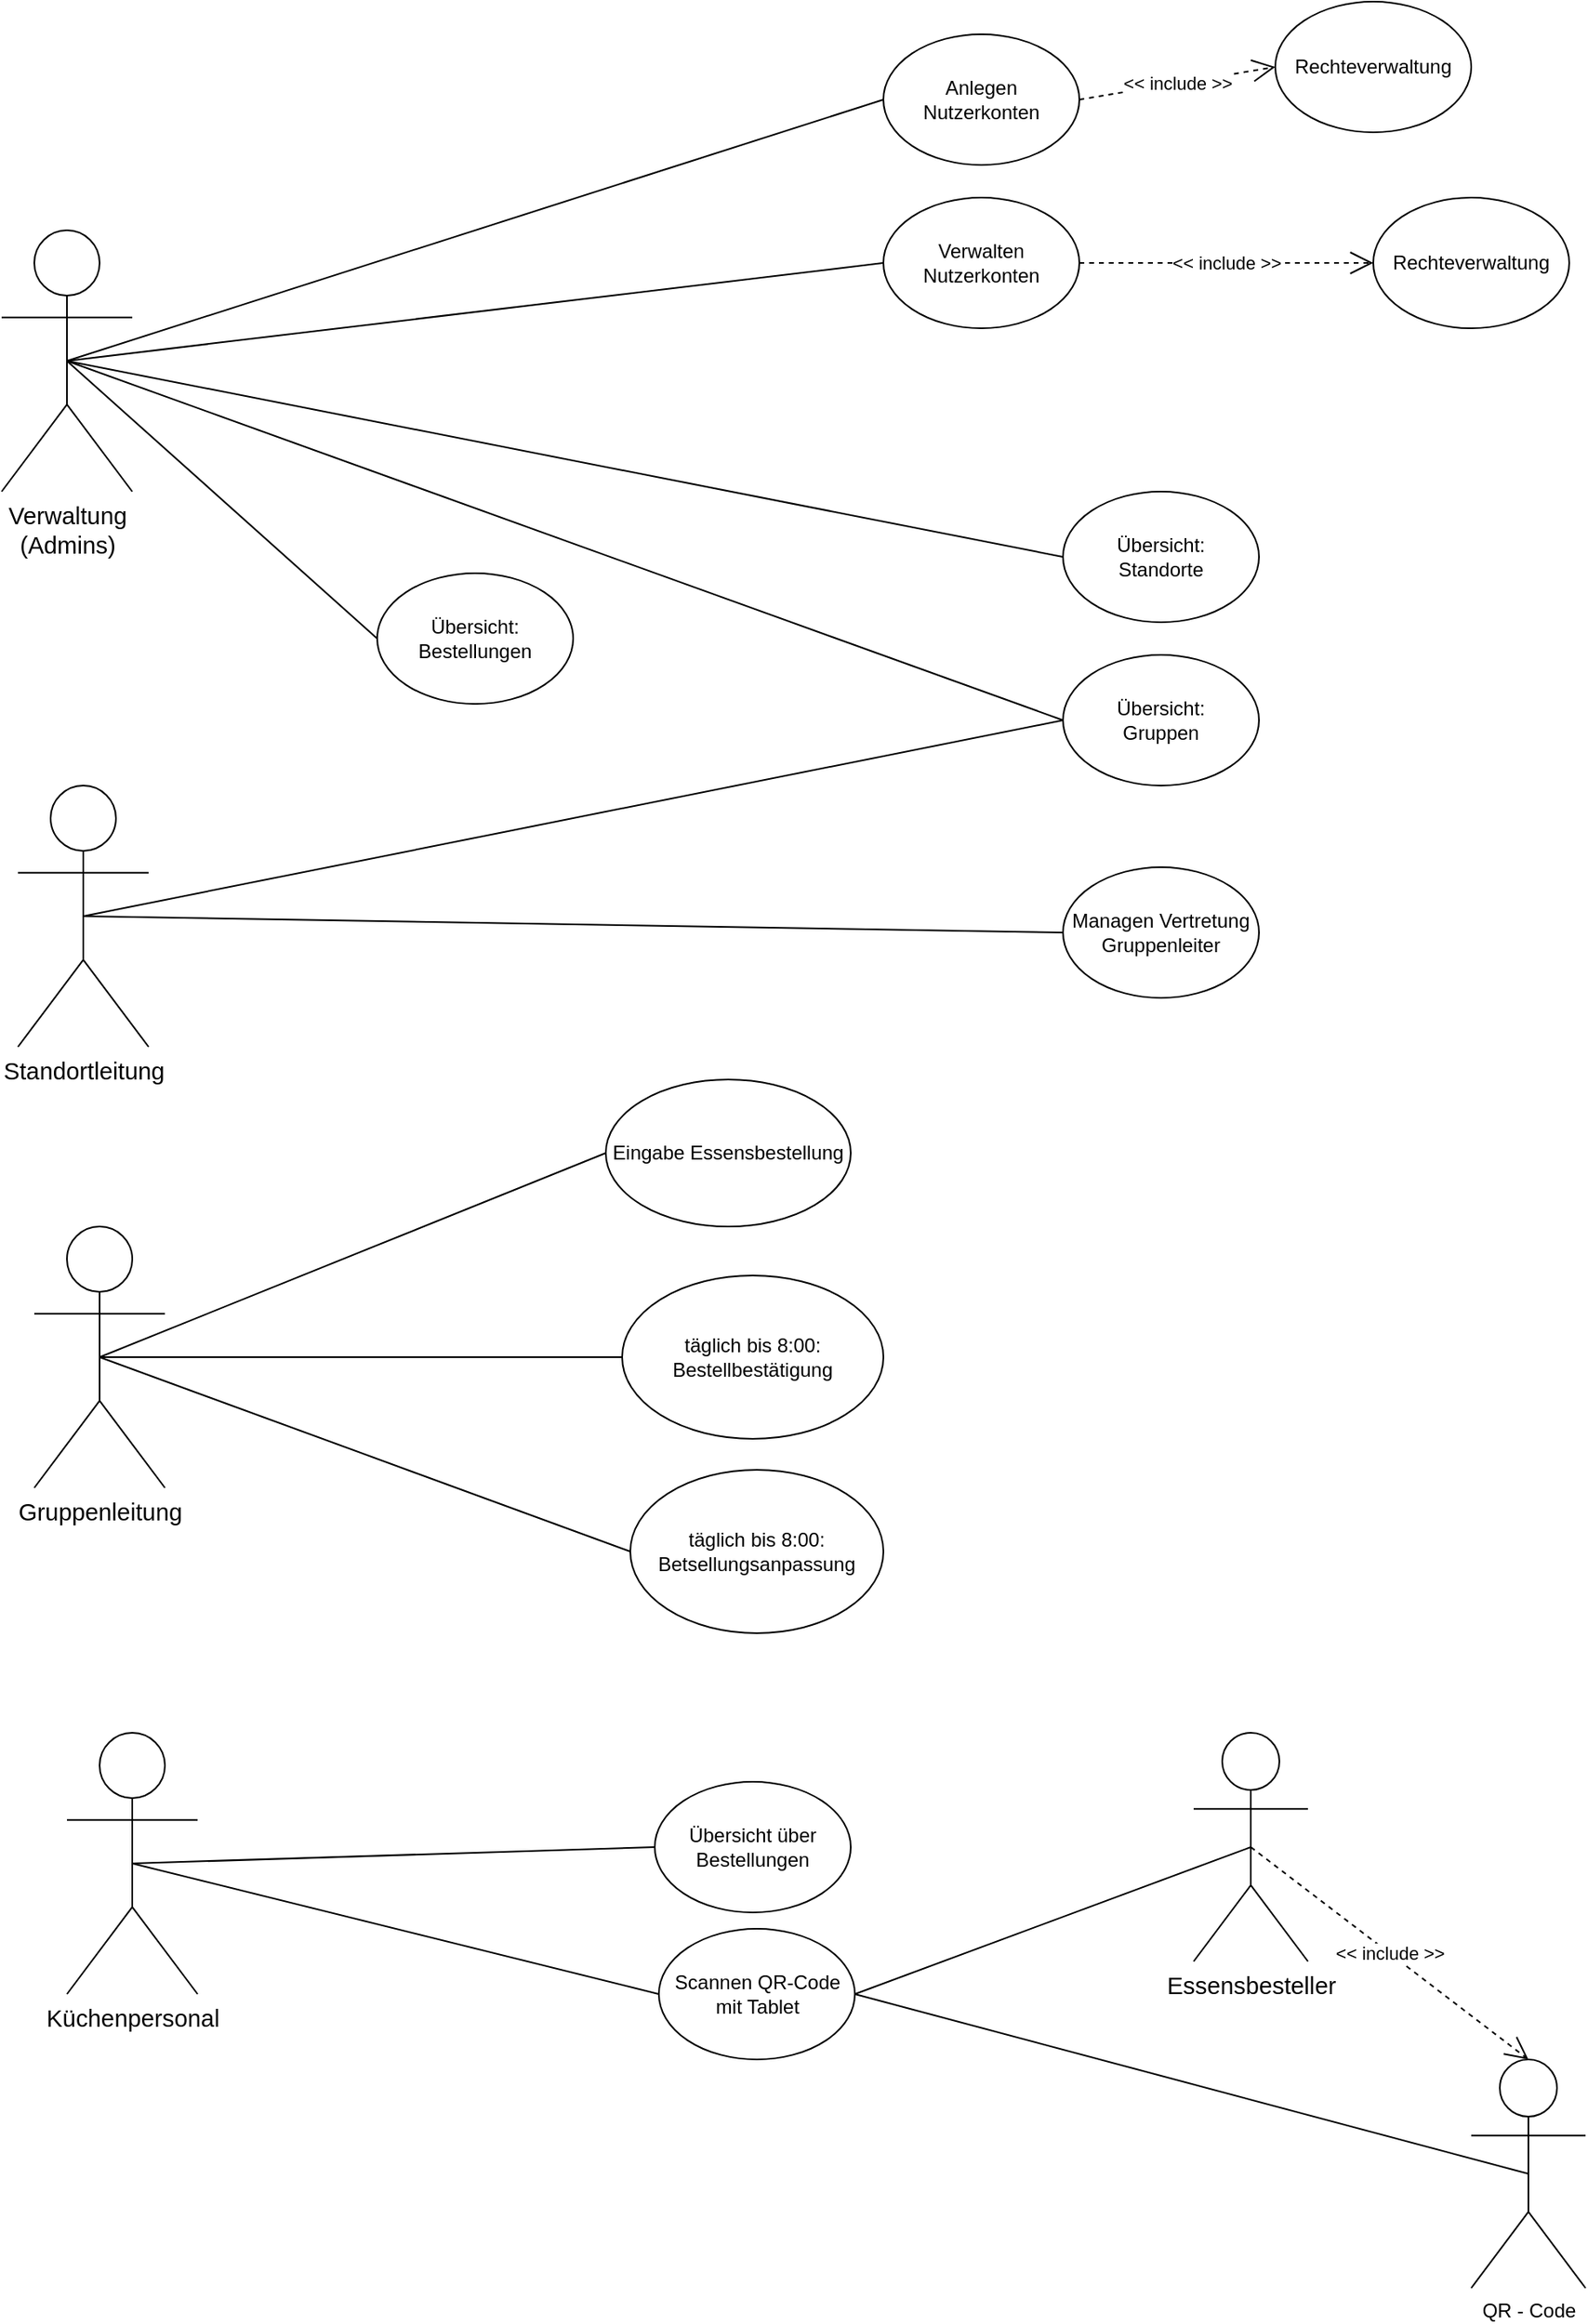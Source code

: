 <mxfile version="24.8.9">
  <diagram name="Seite-1" id="_EzoVK6YD9vsV-RopgzG">
    <mxGraphModel dx="1987" dy="1257" grid="1" gridSize="10" guides="1" tooltips="1" connect="1" arrows="1" fold="1" page="1" pageScale="1" pageWidth="827" pageHeight="1169" math="0" shadow="0">
      <root>
        <mxCell id="0" />
        <mxCell id="1" parent="0" />
        <mxCell id="XZ7uIE0cHZyx9k-Q1iMx-429" value="&lt;span id=&quot;docs-internal-guid-49c4cdb1-7fff-00f1-d683-0dc7a767fc57&quot;&gt;&lt;span style=&quot;font-size: 11pt; font-family: Arial, sans-serif; background-color: transparent; font-variant-numeric: normal; font-variant-east-asian: normal; font-variant-alternates: normal; font-variant-position: normal; font-variant-emoji: normal; vertical-align: baseline; white-space: pre-wrap;&quot;&gt;Verwaltung (Admins)&lt;/span&gt;&lt;/span&gt;" style="shape=umlActor;verticalLabelPosition=bottom;verticalAlign=top;html=1;outlineConnect=0;" vertex="1" parent="1">
          <mxGeometry x="-570" y="280" width="80" height="160" as="geometry" />
        </mxCell>
        <mxCell id="XZ7uIE0cHZyx9k-Q1iMx-430" value="&lt;span id=&quot;docs-internal-guid-49c4cdb1-7fff-00f1-d683-0dc7a767fc57&quot;&gt;&lt;span style=&quot;font-size: 11pt; font-family: Arial, sans-serif; background-color: transparent; font-variant-numeric: normal; font-variant-east-asian: normal; font-variant-alternates: normal; font-variant-position: normal; font-variant-emoji: normal; vertical-align: baseline; white-space: pre-wrap;&quot;&gt;Küchenpersonal&lt;/span&gt;&lt;/span&gt;" style="shape=umlActor;verticalLabelPosition=bottom;verticalAlign=top;html=1;outlineConnect=0;" vertex="1" parent="1">
          <mxGeometry x="-530" y="1200" width="80" height="160" as="geometry" />
        </mxCell>
        <mxCell id="XZ7uIE0cHZyx9k-Q1iMx-438" value="&lt;span id=&quot;docs-internal-guid-49c4cdb1-7fff-00f1-d683-0dc7a767fc57&quot;&gt;&lt;span style=&quot;font-size: 11pt; font-family: Arial, sans-serif; background-color: transparent; font-variant-numeric: normal; font-variant-east-asian: normal; font-variant-alternates: normal; font-variant-position: normal; font-variant-emoji: normal; vertical-align: baseline; white-space: pre-wrap;&quot;&gt;Gruppenleitung&lt;/span&gt;&lt;/span&gt;" style="shape=umlActor;verticalLabelPosition=bottom;verticalAlign=top;html=1;outlineConnect=0;" vertex="1" parent="1">
          <mxGeometry x="-550" y="890" width="80" height="160" as="geometry" />
        </mxCell>
        <mxCell id="XZ7uIE0cHZyx9k-Q1iMx-439" value="&lt;span id=&quot;docs-internal-guid-49c4cdb1-7fff-00f1-d683-0dc7a767fc57&quot;&gt;&lt;span style=&quot;font-size: 11pt; font-family: Arial, sans-serif; background-color: transparent; font-variant-numeric: normal; font-variant-east-asian: normal; font-variant-alternates: normal; font-variant-position: normal; font-variant-emoji: normal; vertical-align: baseline; white-space: pre-wrap;&quot;&gt;Standortleitung&lt;/span&gt;&lt;/span&gt;" style="shape=umlActor;verticalLabelPosition=bottom;verticalAlign=top;html=1;outlineConnect=0;" vertex="1" parent="1">
          <mxGeometry x="-560" y="620" width="80" height="160" as="geometry" />
        </mxCell>
        <mxCell id="XZ7uIE0cHZyx9k-Q1iMx-441" value="Anlegen Nutzerkonten" style="ellipse;whiteSpace=wrap;html=1;" vertex="1" parent="1">
          <mxGeometry x="-30" y="160" width="120" height="80" as="geometry" />
        </mxCell>
        <mxCell id="XZ7uIE0cHZyx9k-Q1iMx-443" value="Verwalten Nutzerkonten" style="ellipse;whiteSpace=wrap;html=1;" vertex="1" parent="1">
          <mxGeometry x="-30" y="260" width="120" height="80" as="geometry" />
        </mxCell>
        <mxCell id="XZ7uIE0cHZyx9k-Q1iMx-446" value="" style="endArrow=none;html=1;rounded=0;entryX=0;entryY=0.5;entryDx=0;entryDy=0;exitX=0.5;exitY=0.5;exitDx=0;exitDy=0;exitPerimeter=0;" edge="1" parent="1" source="XZ7uIE0cHZyx9k-Q1iMx-429" target="XZ7uIE0cHZyx9k-Q1iMx-443">
          <mxGeometry width="50" height="50" relative="1" as="geometry">
            <mxPoint x="-320" y="330" as="sourcePoint" />
            <mxPoint x="-140" y="330" as="targetPoint" />
            <Array as="points" />
          </mxGeometry>
        </mxCell>
        <mxCell id="XZ7uIE0cHZyx9k-Q1iMx-451" value="Rechteverwaltung" style="ellipse;whiteSpace=wrap;html=1;" vertex="1" parent="1">
          <mxGeometry x="270" y="260" width="120" height="80" as="geometry" />
        </mxCell>
        <mxCell id="XZ7uIE0cHZyx9k-Q1iMx-453" value="Rechteverwaltung" style="ellipse;whiteSpace=wrap;html=1;" vertex="1" parent="1">
          <mxGeometry x="210" y="140" width="120" height="80" as="geometry" />
        </mxCell>
        <mxCell id="XZ7uIE0cHZyx9k-Q1iMx-457" value="Übersicht:&lt;div&gt;&lt;span style=&quot;background-color: initial;&quot;&gt;Standorte&lt;/span&gt;&lt;/div&gt;" style="ellipse;whiteSpace=wrap;html=1;" vertex="1" parent="1">
          <mxGeometry x="80" y="440" width="120" height="80" as="geometry" />
        </mxCell>
        <mxCell id="XZ7uIE0cHZyx9k-Q1iMx-459" value="" style="endArrow=none;html=1;rounded=0;entryX=0;entryY=0.5;entryDx=0;entryDy=0;exitX=0.5;exitY=0.5;exitDx=0;exitDy=0;exitPerimeter=0;" edge="1" parent="1" source="XZ7uIE0cHZyx9k-Q1iMx-429" target="XZ7uIE0cHZyx9k-Q1iMx-457">
          <mxGeometry width="50" height="50" relative="1" as="geometry">
            <mxPoint x="-380" y="380" as="sourcePoint" />
            <mxPoint x="-185" y="470" as="targetPoint" />
            <Array as="points" />
          </mxGeometry>
        </mxCell>
        <mxCell id="XZ7uIE0cHZyx9k-Q1iMx-460" value="Übersicht:&lt;div&gt;Gruppen&lt;/div&gt;" style="ellipse;whiteSpace=wrap;html=1;" vertex="1" parent="1">
          <mxGeometry x="80" y="540" width="120" height="80" as="geometry" />
        </mxCell>
        <mxCell id="XZ7uIE0cHZyx9k-Q1iMx-461" value="Übersicht:&lt;div&gt;Bestellungen&lt;/div&gt;" style="ellipse;whiteSpace=wrap;html=1;" vertex="1" parent="1">
          <mxGeometry x="-340" y="490" width="120" height="80" as="geometry" />
        </mxCell>
        <mxCell id="XZ7uIE0cHZyx9k-Q1iMx-462" value="" style="endArrow=none;html=1;rounded=0;entryX=0;entryY=0.5;entryDx=0;entryDy=0;exitX=0.5;exitY=0.5;exitDx=0;exitDy=0;exitPerimeter=0;" edge="1" parent="1" source="XZ7uIE0cHZyx9k-Q1iMx-429" target="XZ7uIE0cHZyx9k-Q1iMx-460">
          <mxGeometry width="50" height="50" relative="1" as="geometry">
            <mxPoint x="-440" y="350" as="sourcePoint" />
            <mxPoint x="-245" y="540" as="targetPoint" />
            <Array as="points" />
          </mxGeometry>
        </mxCell>
        <mxCell id="XZ7uIE0cHZyx9k-Q1iMx-463" value="" style="endArrow=none;html=1;rounded=0;entryX=0;entryY=0.5;entryDx=0;entryDy=0;exitX=0.5;exitY=0.5;exitDx=0;exitDy=0;exitPerimeter=0;" edge="1" parent="1" source="XZ7uIE0cHZyx9k-Q1iMx-429" target="XZ7uIE0cHZyx9k-Q1iMx-461">
          <mxGeometry width="50" height="50" relative="1" as="geometry">
            <mxPoint x="-390" y="340" as="sourcePoint" />
            <mxPoint x="-195" y="630" as="targetPoint" />
            <Array as="points" />
          </mxGeometry>
        </mxCell>
        <mxCell id="XZ7uIE0cHZyx9k-Q1iMx-464" value="" style="endArrow=none;html=1;rounded=0;entryX=0;entryY=0.5;entryDx=0;entryDy=0;exitX=0.5;exitY=0.5;exitDx=0;exitDy=0;exitPerimeter=0;" edge="1" parent="1" source="XZ7uIE0cHZyx9k-Q1iMx-429" target="XZ7uIE0cHZyx9k-Q1iMx-441">
          <mxGeometry width="50" height="50" relative="1" as="geometry">
            <mxPoint x="-480" y="260" as="sourcePoint" />
            <mxPoint x="-195" y="300" as="targetPoint" />
            <Array as="points" />
          </mxGeometry>
        </mxCell>
        <mxCell id="XZ7uIE0cHZyx9k-Q1iMx-465" value="" style="endArrow=none;html=1;rounded=0;entryX=0;entryY=0.5;entryDx=0;entryDy=0;exitX=0.5;exitY=0.5;exitDx=0;exitDy=0;exitPerimeter=0;" edge="1" parent="1" source="XZ7uIE0cHZyx9k-Q1iMx-439" target="XZ7uIE0cHZyx9k-Q1iMx-460">
          <mxGeometry width="50" height="50" relative="1" as="geometry">
            <mxPoint x="-400" y="540" as="sourcePoint" />
            <mxPoint x="-225" y="720" as="targetPoint" />
            <Array as="points" />
          </mxGeometry>
        </mxCell>
        <mxCell id="XZ7uIE0cHZyx9k-Q1iMx-466" value="Managen Vertretung Gruppenleiter" style="ellipse;whiteSpace=wrap;html=1;" vertex="1" parent="1">
          <mxGeometry x="80" y="670" width="120" height="80" as="geometry" />
        </mxCell>
        <mxCell id="XZ7uIE0cHZyx9k-Q1iMx-467" value="" style="endArrow=none;html=1;rounded=0;entryX=0;entryY=0.5;entryDx=0;entryDy=0;exitX=0.5;exitY=0.5;exitDx=0;exitDy=0;exitPerimeter=0;" edge="1" parent="1" source="XZ7uIE0cHZyx9k-Q1iMx-439" target="XZ7uIE0cHZyx9k-Q1iMx-466">
          <mxGeometry width="50" height="50" relative="1" as="geometry">
            <mxPoint x="-445" y="590" as="sourcePoint" />
            <mxPoint x="90" y="590" as="targetPoint" />
            <Array as="points" />
          </mxGeometry>
        </mxCell>
        <mxCell id="XZ7uIE0cHZyx9k-Q1iMx-475" value="Eingabe Essensbestellung" style="ellipse;whiteSpace=wrap;html=1;" vertex="1" parent="1">
          <mxGeometry x="-200" y="800" width="150" height="90" as="geometry" />
        </mxCell>
        <mxCell id="XZ7uIE0cHZyx9k-Q1iMx-476" value="" style="endArrow=none;html=1;rounded=0;entryX=0;entryY=0.5;entryDx=0;entryDy=0;exitX=0.5;exitY=0.5;exitDx=0;exitDy=0;exitPerimeter=0;" edge="1" target="XZ7uIE0cHZyx9k-Q1iMx-475" parent="1" source="XZ7uIE0cHZyx9k-Q1iMx-438">
          <mxGeometry width="50" height="50" relative="1" as="geometry">
            <mxPoint x="-390" y="800" as="sourcePoint" />
            <mxPoint x="155" y="810" as="targetPoint" />
            <Array as="points" />
          </mxGeometry>
        </mxCell>
        <mxCell id="XZ7uIE0cHZyx9k-Q1iMx-477" value="täglich bis 8:00: Bestellbestätigung" style="ellipse;whiteSpace=wrap;html=1;" vertex="1" parent="1">
          <mxGeometry x="-190" y="920" width="160" height="100" as="geometry" />
        </mxCell>
        <mxCell id="XZ7uIE0cHZyx9k-Q1iMx-478" value="" style="endArrow=none;html=1;rounded=0;entryX=0;entryY=0.5;entryDx=0;entryDy=0;exitX=0.5;exitY=0.5;exitDx=0;exitDy=0;exitPerimeter=0;" edge="1" target="XZ7uIE0cHZyx9k-Q1iMx-477" parent="1" source="XZ7uIE0cHZyx9k-Q1iMx-438">
          <mxGeometry width="50" height="50" relative="1" as="geometry">
            <mxPoint x="-382" y="1000" as="sourcePoint" />
            <mxPoint x="218" y="950" as="targetPoint" />
            <Array as="points" />
          </mxGeometry>
        </mxCell>
        <mxCell id="XZ7uIE0cHZyx9k-Q1iMx-479" value="täglich bis 8:00: Betsellungsanpassung" style="ellipse;whiteSpace=wrap;html=1;" vertex="1" parent="1">
          <mxGeometry x="-185" y="1039" width="155" height="100" as="geometry" />
        </mxCell>
        <mxCell id="XZ7uIE0cHZyx9k-Q1iMx-480" value="" style="endArrow=none;html=1;rounded=0;entryX=0;entryY=0.5;entryDx=0;entryDy=0;exitX=0.5;exitY=0.5;exitDx=0;exitDy=0;exitPerimeter=0;" edge="1" target="XZ7uIE0cHZyx9k-Q1iMx-479" parent="1" source="XZ7uIE0cHZyx9k-Q1iMx-438">
          <mxGeometry width="50" height="50" relative="1" as="geometry">
            <mxPoint x="-360" y="810" as="sourcePoint" />
            <mxPoint x="240" y="760" as="targetPoint" />
            <Array as="points" />
          </mxGeometry>
        </mxCell>
        <mxCell id="XZ7uIE0cHZyx9k-Q1iMx-484" value="Übersicht über Bestellungen" style="ellipse;whiteSpace=wrap;html=1;" vertex="1" parent="1">
          <mxGeometry x="-170" y="1230" width="120" height="80" as="geometry" />
        </mxCell>
        <mxCell id="XZ7uIE0cHZyx9k-Q1iMx-485" value="" style="endArrow=none;html=1;rounded=0;entryX=0;entryY=0.5;entryDx=0;entryDy=0;exitX=0.5;exitY=0.5;exitDx=0;exitDy=0;exitPerimeter=0;" edge="1" target="XZ7uIE0cHZyx9k-Q1iMx-484" parent="1" source="XZ7uIE0cHZyx9k-Q1iMx-430">
          <mxGeometry width="50" height="50" relative="1" as="geometry">
            <mxPoint x="-394" y="1310" as="sourcePoint" />
            <mxPoint x="206" y="1260" as="targetPoint" />
            <Array as="points" />
          </mxGeometry>
        </mxCell>
        <mxCell id="XZ7uIE0cHZyx9k-Q1iMx-486" value="Scannen QR-Code mit Tablet" style="ellipse;whiteSpace=wrap;html=1;" vertex="1" parent="1">
          <mxGeometry x="-167.5" y="1320" width="120" height="80" as="geometry" />
        </mxCell>
        <mxCell id="XZ7uIE0cHZyx9k-Q1iMx-487" value="" style="endArrow=none;html=1;rounded=0;entryX=0;entryY=0.5;entryDx=0;entryDy=0;exitX=0.5;exitY=0.5;exitDx=0;exitDy=0;exitPerimeter=0;" edge="1" parent="1" source="XZ7uIE0cHZyx9k-Q1iMx-430" target="XZ7uIE0cHZyx9k-Q1iMx-486">
          <mxGeometry width="50" height="50" relative="1" as="geometry">
            <mxPoint x="-470" y="1500" as="sourcePoint" />
            <mxPoint x="-160" y="1280" as="targetPoint" />
            <Array as="points" />
          </mxGeometry>
        </mxCell>
        <mxCell id="XZ7uIE0cHZyx9k-Q1iMx-488" value="QR - Code" style="shape=umlActor;verticalLabelPosition=bottom;verticalAlign=top;html=1;outlineConnect=0;" vertex="1" parent="1">
          <mxGeometry x="330" y="1400" width="70" height="140" as="geometry" />
        </mxCell>
        <mxCell id="XZ7uIE0cHZyx9k-Q1iMx-489" value="&amp;lt;&amp;lt; include &amp;gt;&amp;gt;" style="endArrow=open;endSize=12;dashed=1;html=1;rounded=0;exitX=1;exitY=0.5;exitDx=0;exitDy=0;entryX=0;entryY=0.5;entryDx=0;entryDy=0;" edge="1" parent="1" source="XZ7uIE0cHZyx9k-Q1iMx-443" target="XZ7uIE0cHZyx9k-Q1iMx-451">
          <mxGeometry width="160" relative="1" as="geometry">
            <mxPoint x="100" y="310" as="sourcePoint" />
            <mxPoint x="260" y="310" as="targetPoint" />
          </mxGeometry>
        </mxCell>
        <mxCell id="XZ7uIE0cHZyx9k-Q1iMx-490" value="&lt;font face=&quot;Arial, sans-serif&quot;&gt;&lt;span style=&quot;font-size: 14.667px; white-space: pre-wrap;&quot;&gt;Essensbesteller&lt;/span&gt;&lt;/font&gt;" style="shape=umlActor;verticalLabelPosition=bottom;verticalAlign=top;html=1;outlineConnect=0;" vertex="1" parent="1">
          <mxGeometry x="160" y="1200" width="70" height="140" as="geometry" />
        </mxCell>
        <mxCell id="XZ7uIE0cHZyx9k-Q1iMx-491" value="&amp;lt;&amp;lt; include &amp;gt;&amp;gt;" style="endArrow=open;endSize=12;dashed=1;html=1;rounded=0;exitX=1;exitY=0.5;exitDx=0;exitDy=0;entryX=0;entryY=0.5;entryDx=0;entryDy=0;" edge="1" parent="1" source="XZ7uIE0cHZyx9k-Q1iMx-441" target="XZ7uIE0cHZyx9k-Q1iMx-453">
          <mxGeometry width="160" relative="1" as="geometry">
            <mxPoint x="90" y="230" as="sourcePoint" />
            <mxPoint x="270" y="230" as="targetPoint" />
          </mxGeometry>
        </mxCell>
        <mxCell id="XZ7uIE0cHZyx9k-Q1iMx-492" value="" style="endArrow=none;html=1;rounded=0;entryX=0.5;entryY=0.5;entryDx=0;entryDy=0;exitX=1;exitY=0.5;exitDx=0;exitDy=0;entryPerimeter=0;" edge="1" parent="1" source="XZ7uIE0cHZyx9k-Q1iMx-486" target="XZ7uIE0cHZyx9k-Q1iMx-490">
          <mxGeometry width="50" height="50" relative="1" as="geometry">
            <mxPoint x="-160" y="1470" as="sourcePoint" />
            <mxPoint x="162" y="1550" as="targetPoint" />
            <Array as="points" />
          </mxGeometry>
        </mxCell>
        <mxCell id="XZ7uIE0cHZyx9k-Q1iMx-493" value="" style="endArrow=none;html=1;rounded=0;entryX=0.5;entryY=0.5;entryDx=0;entryDy=0;exitX=1;exitY=0.5;exitDx=0;exitDy=0;entryPerimeter=0;" edge="1" parent="1" source="XZ7uIE0cHZyx9k-Q1iMx-486" target="XZ7uIE0cHZyx9k-Q1iMx-488">
          <mxGeometry width="50" height="50" relative="1" as="geometry">
            <mxPoint x="-20" y="1280" as="sourcePoint" />
            <mxPoint x="343" y="1260" as="targetPoint" />
            <Array as="points" />
          </mxGeometry>
        </mxCell>
        <mxCell id="XZ7uIE0cHZyx9k-Q1iMx-494" value="&amp;lt;&amp;lt; include &amp;gt;&amp;gt;" style="endArrow=open;endSize=12;dashed=1;html=1;rounded=0;exitX=0.5;exitY=0.5;exitDx=0;exitDy=0;entryX=0.5;entryY=0;entryDx=0;entryDy=0;entryPerimeter=0;exitPerimeter=0;" edge="1" parent="1" source="XZ7uIE0cHZyx9k-Q1iMx-490" target="XZ7uIE0cHZyx9k-Q1iMx-488">
          <mxGeometry width="160" relative="1" as="geometry">
            <mxPoint x="260" y="1300" as="sourcePoint" />
            <mxPoint x="440" y="1300" as="targetPoint" />
          </mxGeometry>
        </mxCell>
      </root>
    </mxGraphModel>
  </diagram>
</mxfile>
